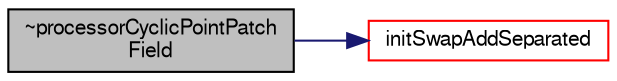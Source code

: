 digraph "~processorCyclicPointPatchField"
{
  bgcolor="transparent";
  edge [fontname="FreeSans",fontsize="10",labelfontname="FreeSans",labelfontsize="10"];
  node [fontname="FreeSans",fontsize="10",shape=record];
  rankdir="LR";
  Node12 [label="~processorCyclicPointPatch\lField",height=0.2,width=0.4,color="black", fillcolor="grey75", style="filled", fontcolor="black"];
  Node12 -> Node13 [color="midnightblue",fontsize="10",style="solid",fontname="FreeSans"];
  Node13 [label="initSwapAddSeparated",height=0.2,width=0.4,color="red",URL="$a26602.html#a5d2b2f51aa5cebfe20879dfbe67f2bc4",tooltip="Initialise swap of non-collocated patch point values. "];
}
